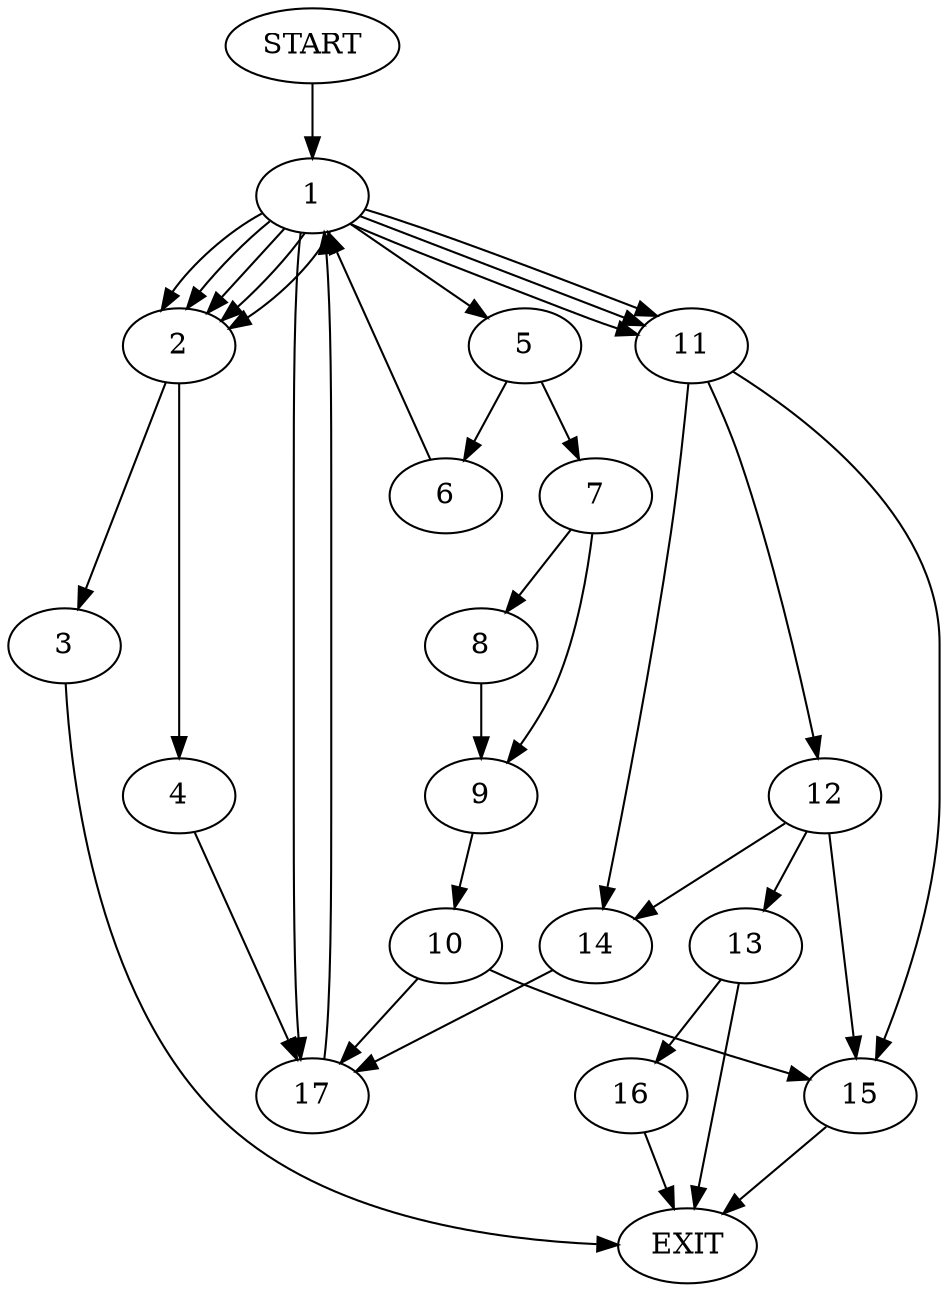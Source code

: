 digraph { 
0 [label="START"];
1;
2;
3;
4;
5;
6;
7;
8;
9;
10;
11;
12;
13;
14;
15;
16;
17;
18[label="EXIT"];
0 -> 1;
1 -> 17;
1 -> 2;
1:s2 -> 2;
1:s3 -> 2;
1:s4 -> 2;
1:s5 -> 2;
1:s6 -> 5;
1:s7 -> 11;
1:s8 -> 11;
1:s9 -> 11;
10 -> 15;
11 -> 15;
12 -> 15;
13 -> 16;
2 -> 3;
2 -> 4;
3 -> 18;
4 -> 17;
5 -> 6;
5 -> 7;
6 -> 1;
7 -> 9;
7 -> 8;
8 -> 9;
9 -> 10;
10 -> 17;
11 -> 12;
11 -> 14;
12 -> 13;
12 -> 14;
13 -> 18;
14 -> 17;
15 -> 18;
16 -> 18;
17 -> 1;
}